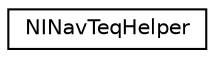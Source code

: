 digraph "Graphical Class Hierarchy"
{
  edge [fontname="Helvetica",fontsize="10",labelfontname="Helvetica",labelfontsize="10"];
  node [fontname="Helvetica",fontsize="10",shape=record];
  rankdir="LR";
  Node0 [label="NINavTeqHelper",height=0.2,width=0.4,color="black", fillcolor="white", style="filled",URL="$da/d23/class_n_i_nav_teq_helper.html",tooltip="Some parser methods shared around several formats containing NavTeq-Nets. "];
}
